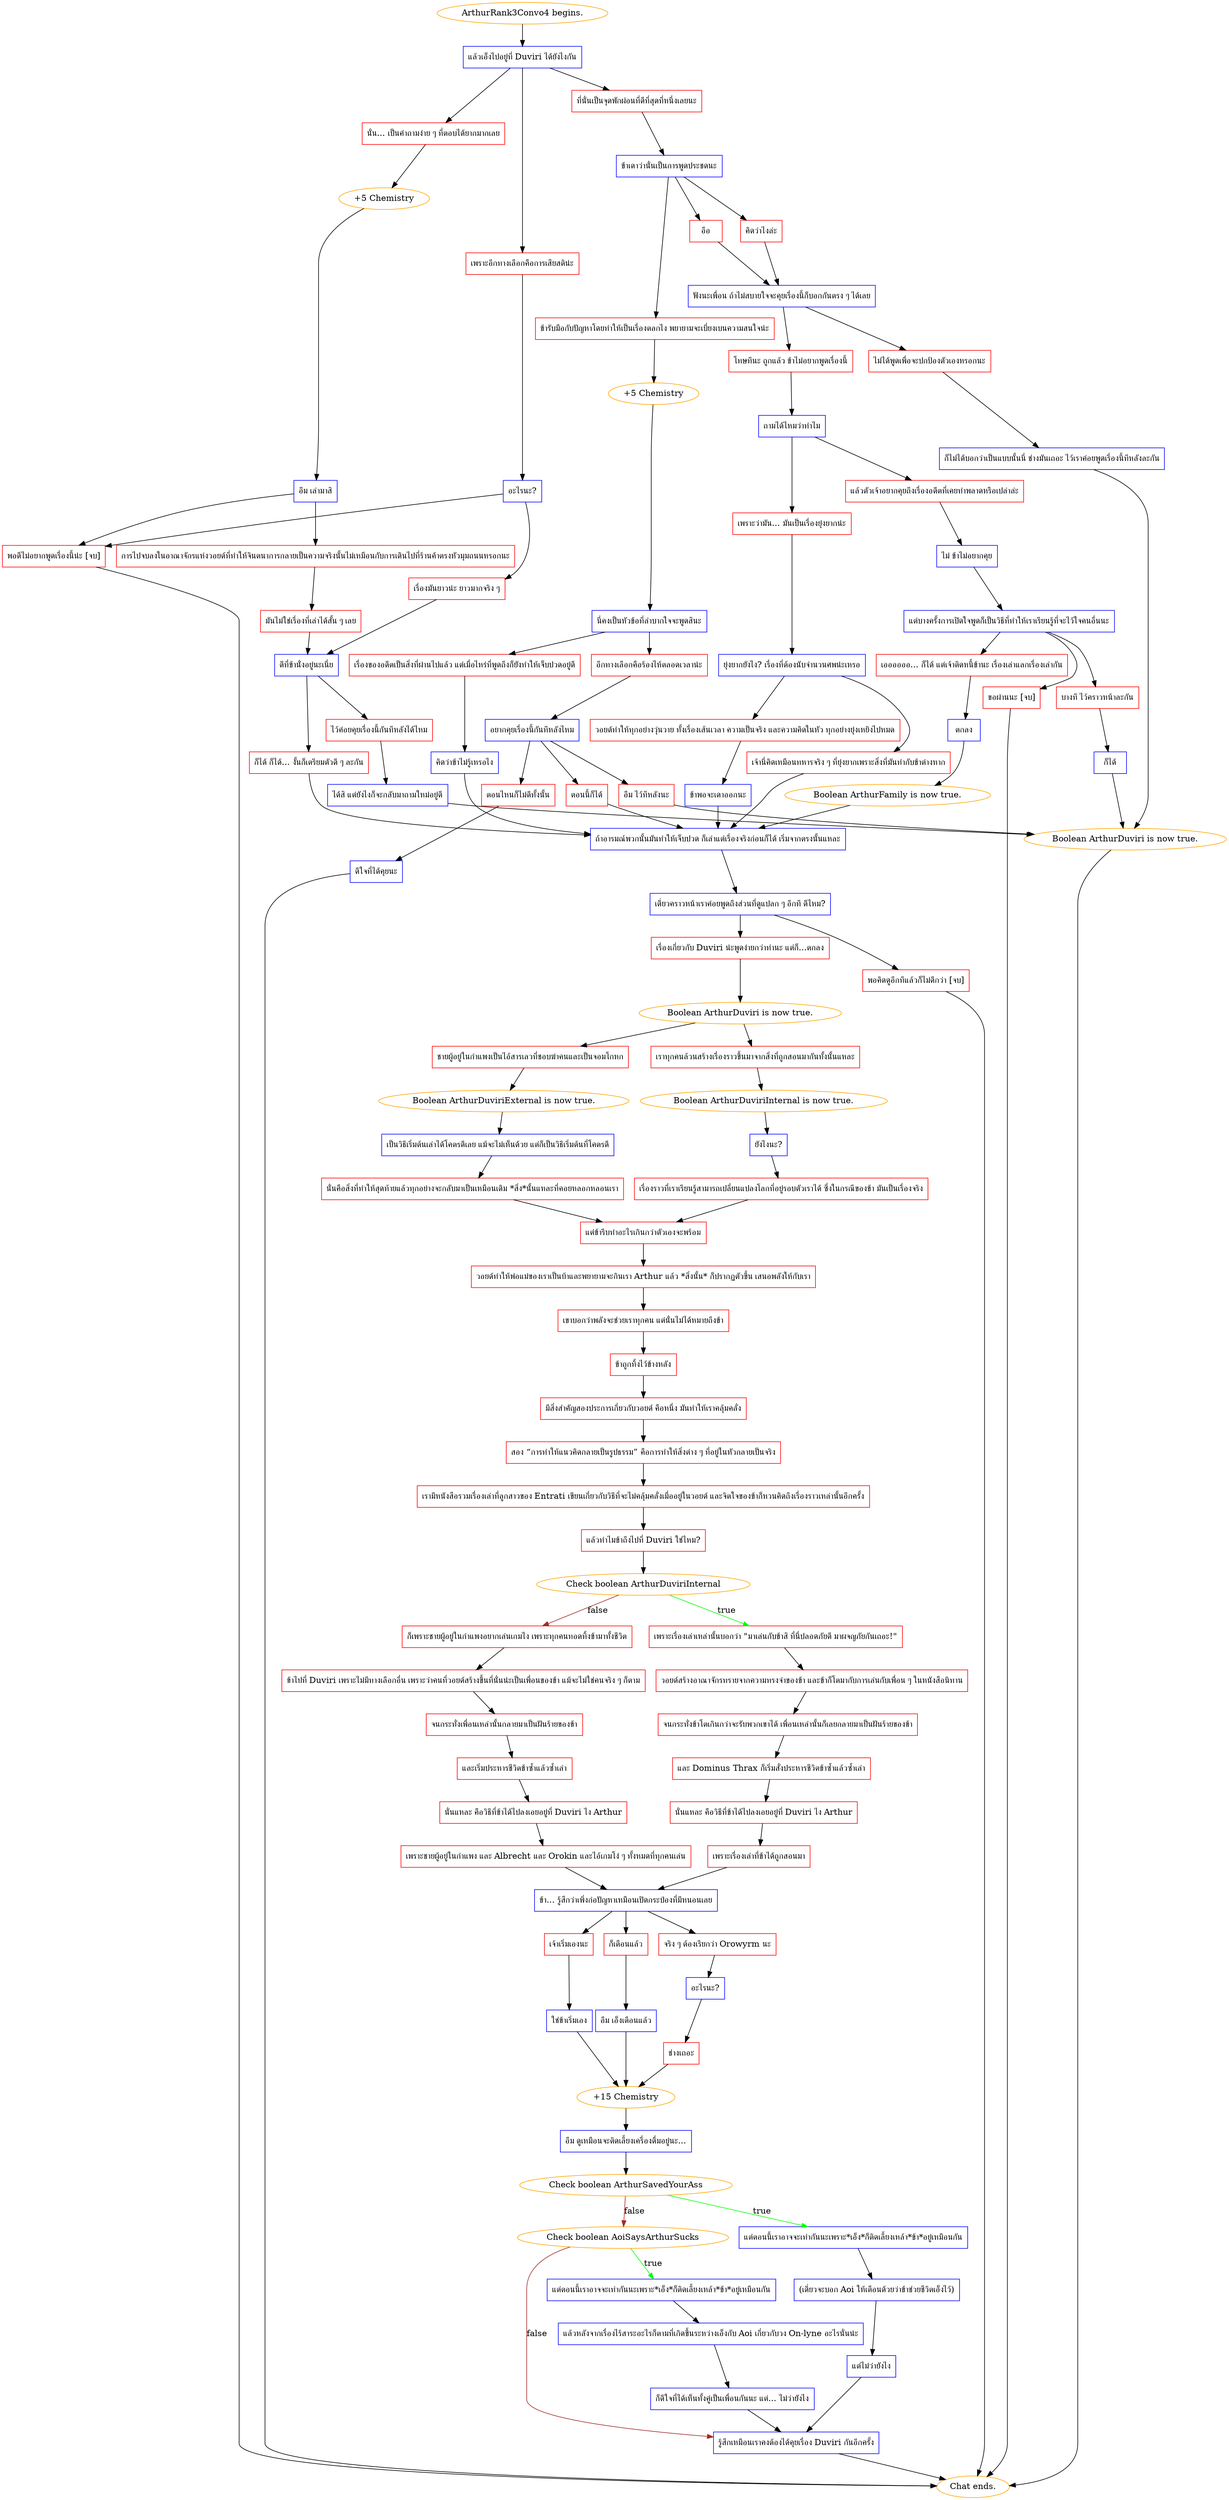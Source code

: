 digraph {
	"ArthurRank3Convo4 begins." [color=orange];
		"ArthurRank3Convo4 begins." -> j3371302843;
	j3371302843 [label="แล้วเอ็งไปอยู่ที่ Duviri ได้ยังไงกัน",shape=box,color=blue];
		j3371302843 -> j3886282106;
		j3371302843 -> j3404237005;
		j3371302843 -> j3567958796;
	j3886282106 [label="นั่น... เป็นคำถามง่าย ๆ ที่ตอบได้ยากมากเลย",shape=box,color=red];
		j3886282106 -> j1773812406;
	j3404237005 [label="เพราะอีกทางเลือกคือการเสียสติน่ะ",shape=box,color=red];
		j3404237005 -> j4038057824;
	j3567958796 [label="ที่นั่นเป็นจุดพักผ่อนที่ดีที่สุดที่หนึ่งเลยนะ",shape=box,color=red];
		j3567958796 -> j2832078796;
	j1773812406 [label="+5 Chemistry",color=orange];
		j1773812406 -> j3095469743;
	j4038057824 [label="อะไรนะ?",shape=box,color=blue];
		j4038057824 -> j3534754118;
		j4038057824 -> j2935051823;
	j2832078796 [label="ข้าเดาว่านั่นเป็นการพูดประชดนะ",shape=box,color=blue];
		j2832078796 -> j4220383740;
		j2832078796 -> j3788621292;
		j2832078796 -> j2240724712;
	j3095469743 [label="อืม เล่ามาสิ",shape=box,color=blue];
		j3095469743 -> j1828015004;
		j3095469743 -> j2935051823;
	j3534754118 [label="เรื่องมันยาวน่ะ ยาวมากจริง ๆ",shape=box,color=red];
		j3534754118 -> j877806159;
	j2935051823 [label="พอดีไม่อยากพูดเรื่องนี้น่ะ [จบ]",shape=box,color=red];
		j2935051823 -> "Chat ends.";
	j4220383740 [label="ข้ารับมือกับปัญหาโดยทำให้เป็นเรื่องตลกไง พยายามจะเบี่ยงเบนความสนใจน่ะ",shape=box,color=red];
		j4220383740 -> j2563196304;
	j3788621292 [label="อือ",shape=box,color=red];
		j3788621292 -> j2221406589;
	j2240724712 [label="คิดว่าไงล่ะ",shape=box,color=red];
		j2240724712 -> j2221406589;
	j1828015004 [label="การไปจบลงในอาณาจักรแห่งวอยด์ที่ทำให้จินตนาการกลายเป็นความจริงนั้นไม่เหมือนกับการเดินไปที่ร้านค้าตรงหัวมุมถนนหรอกนะ",shape=box,color=red];
		j1828015004 -> j433128505;
	j877806159 [label="ดีที่ข้านั่งอยู่นะเนี่ย",shape=box,color=blue];
		j877806159 -> j1550354152;
		j877806159 -> j2921767330;
	"Chat ends." [color=orange];
	j2563196304 [label="+5 Chemistry",color=orange];
		j2563196304 -> j3142947708;
	j2221406589 [label="ฟังนะเพื่อน ถ้าไม่สบายใจจะคุยเรื่องนี้ก็บอกกันตรง ๆ ได้เลย",shape=box,color=blue];
		j2221406589 -> j2223748840;
		j2221406589 -> j83243415;
	j433128505 [label="มันไม่ใช่เรื่องที่เล่าได้สั้น ๆ เลย",shape=box,color=red];
		j433128505 -> j877806159;
	j1550354152 [label="ก็ได้ ก็ได้... งั้นก็เตรียมตัวดี ๆ ละกัน",shape=box,color=red];
		j1550354152 -> j1430332055;
	j2921767330 [label="ไว้ค่อยคุยเรื่องนี้กันทีหลังได้ไหม",shape=box,color=red];
		j2921767330 -> j4126894883;
	j3142947708 [label="นี่คงเป็นหัวข้อที่ลำบากใจจะพูดสินะ",shape=box,color=blue];
		j3142947708 -> j673044183;
		j3142947708 -> j1349163104;
	j2223748840 [label="โทษทีนะ ถูกแล้ว ข้าไม่อยากพูดเรื่องนี้",shape=box,color=red];
		j2223748840 -> j1898584630;
	j83243415 [label="ไม่ได้พูดเพื่อจะปกป้องตัวเองหรอกนะ",shape=box,color=red];
		j83243415 -> j7546714;
	j1430332055 [label="ถ้าอารมณ์พวกนั้นมันทำให้เจ็บปวด ก็เล่าแต่เรื่องจริงก่อนก็ได้ เริ่มจากตรงนั้นแหละ",shape=box,color=blue];
		j1430332055 -> j3454174;
	j4126894883 [label="ได้สิ แต่ยังไงก็จะกลับมาถามใหม่อยู่ดี",shape=box,color=blue];
		j4126894883 -> j1992354670;
	j673044183 [label="เรื่องของอดีตเป็นสิ่งที่ผ่านไปแล้ว แต่เมื่อไหร่ที่พูดถึงก็ยังทำให้เจ็บปวดอยู่ดี",shape=box,color=red];
		j673044183 -> j1657557736;
	j1349163104 [label="อีกทางเลือกคือร้องไห้ตลอดเวลาน่ะ",shape=box,color=red];
		j1349163104 -> j3608293890;
	j1898584630 [label="ถามได้ไหมว่าทำไม",shape=box,color=blue];
		j1898584630 -> j3870039442;
		j1898584630 -> j933794113;
	j7546714 [label="ก็ไม่ได้บอกว่าเป็นแบบนั้นนี่ ช่างมันเถอะ ไว้เราค่อยพูดเรื่องนี้ทีหลังละกัน",shape=box,color=blue];
		j7546714 -> j1992354670;
	j3454174 [label="เดี๋ยวคราวหน้าเราค่อยพูดถึงส่วนที่ดูแปลก ๆ อีกที ดีไหม?",shape=box,color=blue];
		j3454174 -> j3706190209;
		j3454174 -> j1109957026;
	j1992354670 [label="Boolean ArthurDuviri is now true.",color=orange];
		j1992354670 -> "Chat ends.";
	j1657557736 [label="คิดว่าข้าไม่รู้เหรอไง",shape=box,color=blue];
		j1657557736 -> j1430332055;
	j3608293890 [label="อยากคุยเรื่องนี้กันทีหลังไหม",shape=box,color=blue];
		j3608293890 -> j1085247972;
		j3608293890 -> j3854673854;
		j3608293890 -> j29804251;
	j3870039442 [label="เพราะว่ามัน... มันเป็นเรื่องยุ่งยากน่ะ",shape=box,color=red];
		j3870039442 -> j3972131894;
	j933794113 [label="แล้วตัวเจ้าอยากคุยถึงเรื่องอดีตที่เคยทำพลาดหรือเปล่าล่ะ",shape=box,color=red];
		j933794113 -> j3751574660;
	j3706190209 [label="เรื่องเกี่ยวกับ Duviri น่ะพูดง่ายกว่าทำนะ แต่ก็...ตกลง",shape=box,color=red];
		j3706190209 -> j2288046648;
	j1109957026 [label="พอคิดดูอีกทีแล้วก็ไม่ดีกว่า [จบ]",shape=box,color=red];
		j1109957026 -> "Chat ends.";
	j1085247972 [label="ตอนนี้ก็ได้",shape=box,color=red];
		j1085247972 -> j1430332055;
	j3854673854 [label="อืม ไว้ทีหลังนะ",shape=box,color=red];
		j3854673854 -> j1992354670;
	j29804251 [label="ตอนไหนก็ไม่ดีทั้งนั้น",shape=box,color=red];
		j29804251 -> j342924150;
	j3972131894 [label="ยุ่งยากยังไง? เรื่องที่ต้องนับจำนวนศพน่ะเหรอ",shape=box,color=blue];
		j3972131894 -> j985350134;
		j3972131894 -> j492824851;
	j3751574660 [label="ไม่ ข้าไม่อยากคุย",shape=box,color=blue];
		j3751574660 -> j2461972277;
	j2288046648 [label="Boolean ArthurDuviri is now true.",color=orange];
		j2288046648 -> j165704761;
		j2288046648 -> j2834931365;
	j342924150 [label="ดีใจที่ได้คุยนะ",shape=box,color=blue];
		j342924150 -> "Chat ends.";
	j985350134 [label="วอยด์ทำให้ทุกอย่างวุ่นวาย ทั้งเรื่องเส้นเวลา ความเป็นจริง และความคิดในหัว ทุกอย่างยุ่งเหยิงไปหมด",shape=box,color=red];
		j985350134 -> j1679947972;
	j492824851 [label="เจ้านี่คิดเหมือนทหารจริง ๆ ที่ยุ่งยากเพราะสิ่งที่มันทำกับข้าต่างหาก",shape=box,color=red];
		j492824851 -> j1430332055;
	j2461972277 [label="แต่บางครั้งการเปิดใจพูดก็เป็นวิธีที่ทำให้เราเรียนรู้ที่จะไว้ใจคนอื่นนะ",shape=box,color=blue];
		j2461972277 -> j987077824;
		j2461972277 -> j3519085929;
		j2461972277 -> j1172016776;
	j165704761 [label="เราทุกคนล้วนสร้างเรื่องราวขึ้นมาจากสิ่งที่ถูกสอนมากันทั้งนั้นแหละ",shape=box,color=red];
		j165704761 -> j2878568638;
	j2834931365 [label="ชายผู้อยู่ในกำแพงเป็นไอ้สารเลวที่ชอบฆ่าคนและเป็นจอมโกหก",shape=box,color=red];
		j2834931365 -> j2159677100;
	j1679947972 [label="ข้าพอจะเดาออกนะ",shape=box,color=blue];
		j1679947972 -> j1430332055;
	j987077824 [label="เออออออ... ก็ได้ แต่เจ้าติดหนี้ข้านะ เรื่องเล่าแลกเรื่องเล่ากัน",shape=box,color=red];
		j987077824 -> j2580498681;
	j3519085929 [label="บางที ไว้คราวหน้าละกัน",shape=box,color=red];
		j3519085929 -> j1982045892;
	j1172016776 [label="ขอผ่านนะ [จบ]",shape=box,color=red];
		j1172016776 -> "Chat ends.";
	j2878568638 [label="Boolean ArthurDuviriInternal is now true.",color=orange];
		j2878568638 -> j2768071555;
	j2159677100 [label="Boolean ArthurDuviriExternal is now true.",color=orange];
		j2159677100 -> j4290521314;
	j2580498681 [label="ตกลง",shape=box,color=blue];
		j2580498681 -> j2569744886;
	j1982045892 [label="ก็ได้",shape=box,color=blue];
		j1982045892 -> j1992354670;
	j2768071555 [label="ยังไงนะ?",shape=box,color=blue];
		j2768071555 -> j1378182995;
	j4290521314 [label="เป็นวิธีเริ่มต้นเล่าได้โคตรดีเลย แม้จะไม่เห็นด้วย แต่ก็เป็นวิธีเริ่มต้นที่โคตรดี",shape=box,color=blue];
		j4290521314 -> j770700507;
	j2569744886 [label="Boolean ArthurFamily is now true.",color=orange];
		j2569744886 -> j1430332055;
	j1378182995 [label="เรื่องราวที่เราเรียนรู้สามารถเปลี่ยนแปลงโลกที่อยู่รอบตัวเราได้ ซึ่งในกรณีของข้า มันเป็นเรื่องจริง",shape=box,color=red];
		j1378182995 -> j896294374;
	j770700507 [label="นั่นคือสิ่งที่ทำให้สุดท้ายแล้วทุกอย่างจะกลับมาเป็นเหมือนเดิม *สิ่ง*นั้นแหละที่คอยหลอกหลอนเรา",shape=box,color=red];
		j770700507 -> j896294374;
	j896294374 [label="แต่ข้ารีบทำอะไรเกินกว่าตัวเองจะพร้อม",shape=box,color=red];
		j896294374 -> j2347753611;
	j2347753611 [label="วอยด์ทำให้พ่อแม่ของเราเป็นบ้าและพยายามจะกินเรา Arthur แล้ว *สิ่งนั้น* ก็ปรากฏตัวขึ้น เสนอพลังให้กับเรา",shape=box,color=red];
		j2347753611 -> j444453632;
	j444453632 [label="เขาบอกว่าพลังจะช่วยเราทุกคน แต่นั่นไม่ได้หมายถึงข้า",shape=box,color=red];
		j444453632 -> j1622412252;
	j1622412252 [label="ข้าถูกทิ้งไว้ข้างหลัง",shape=box,color=red];
		j1622412252 -> j246735406;
	j246735406 [label="มีสิ่งสำคัญสองประการเกี่ยวกับวอยด์ คือหนึ่ง มันทำให้เราคลุ้มคลั่ง",shape=box,color=red];
		j246735406 -> j3107512750;
	j3107512750 [label="สอง “การทำให้แนวคิดกลายเป็นรูปธรรม” คือการทำให้สิ่งต่าง ๆ ที่อยู่ในหัวกลายเป็นจริง",shape=box,color=red];
		j3107512750 -> j3589830005;
	j3589830005 [label="เรามีหนังสือรวมเรื่องเล่าที่ลูกสาวของ Entrati เขียนเกี่ยวกับวิธีที่จะไม่คลุ้มคลั่งเมื่ออยู่ในวอยด์ และจิตใจของข้าก็หวนคิดถึงเรื่องราวเหล่านั้นอีกครั้ง",shape=box,color=red];
		j3589830005 -> j238527283;
	j238527283 [label="แล้วทำไมข้าถึงไปที่ Duviri ใช่ไหม?",shape=box,color=red];
		j238527283 -> j3129190836;
	j3129190836 [label="Check boolean ArthurDuviriInternal",color=orange];
		j3129190836 -> j2020085239 [label=true,color=green];
		j3129190836 -> j817738268 [label=false,color=brown];
	j2020085239 [label="เพราะเรื่องเล่าเหล่านั้นบอกว่า \"มาเล่นกับข้าสิ ที่นี่ปลอดภัยดี มาผจญภัยกันเถอะ!\"",shape=box,color=red];
		j2020085239 -> j543881637;
	j817738268 [label="ก็เพราะชายผู้อยู่ในกำแพงอยากเล่นเกมไง เพราะทุกคนทอดทิ้งข้ามาทั้งชีวิต",shape=box,color=red];
		j817738268 -> j793031605;
	j543881637 [label="วอยด์สร้างอาณาจักรทรายจากความทรงจำของข้า และข้าก็โตมากับการเล่นกับเพื่อน ๆ ในหนังสือนิทาน",shape=box,color=red];
		j543881637 -> j2192978563;
	j793031605 [label="ข้าไปที่ Duviri เพราะไม่มีทางเลือกอื่น เพราะว่าคนที่วอยด์สร้างขึ้นที่นั่นน่ะเป็นเพื่อนของข้า แม้จะไม่ใช่คนจริง ๆ ก็ตาม",shape=box,color=red];
		j793031605 -> j3618094924;
	j2192978563 [label="จนกระทั่งข้าโตเกินกว่าจะรับพวกเขาได้ เพื่อนเหล่านั้นก็เลยกลายมาเป็นฝันร้ายของข้า",shape=box,color=red];
		j2192978563 -> j3777214693;
	j3618094924 [label="จนกระทั่งเพื่อนเหล่านั้นกลายมาเป็นฝันร้ายของข้า",shape=box,color=red];
		j3618094924 -> j2709681718;
	j3777214693 [label="และ Dominus Thrax ก็เริ่มสั่งประหารชีวิตข้าซ้ำแล้วซ้ำเล่า",shape=box,color=red];
		j3777214693 -> j910921457;
	j2709681718 [label="และเริ่มประหารชีวิตข้าซ้ำแล้วซ้ำเล่า",shape=box,color=red];
		j2709681718 -> j3147872691;
	j910921457 [label="นั่นแหละ คือวิธีที่ข้าได้ไปลงเอยอยู่ที่ Duviri ไง Arthur",shape=box,color=red];
		j910921457 -> j3407083104;
	j3147872691 [label="นั่นแหละ คือวิธีที่ข้าได้ไปลงเอยอยู่ที่ Duviri ไง Arthur",shape=box,color=red];
		j3147872691 -> j2256429370;
	j3407083104 [label="เพราะเรื่องเล่าที่ข้าได้ถูกสอนมา",shape=box,color=red];
		j3407083104 -> j2147111301;
	j2256429370 [label="เพราะชายผู้อยู่ในกำแพง และ Albrecht และ Orokin และไอ้เกมโง่ ๆ ทั้งหมดที่ทุกคนเล่น",shape=box,color=red];
		j2256429370 -> j2147111301;
	j2147111301 [label="ข้า... รู้สึกว่าเพิ่งก่อปัญหาเหมือนเปิดกระป๋องที่มีหนอนเลย",shape=box,color=blue];
		j2147111301 -> j4210573392;
		j2147111301 -> j1456741929;
		j2147111301 -> j2719079072;
	j4210573392 [label="จริง ๆ ต้องเรียกว่า Orowyrm นะ",shape=box,color=red];
		j4210573392 -> j4233882286;
	j1456741929 [label="เจ้าเริ่มเองนะ",shape=box,color=red];
		j1456741929 -> j2296464797;
	j2719079072 [label="ก็เตือนแล้ว",shape=box,color=red];
		j2719079072 -> j3555908441;
	j4233882286 [label="อะไรนะ?",shape=box,color=blue];
		j4233882286 -> j3419741669;
	j2296464797 [label="ใช่ข้าเริ่มเอง",shape=box,color=blue];
		j2296464797 -> j2380881061;
	j3555908441 [label="อืม เอ็งเตือนแล้ว",shape=box,color=blue];
		j3555908441 -> j2380881061;
	j3419741669 [label="ช่างเถอะ",shape=box,color=red];
		j3419741669 -> j2380881061;
	j2380881061 [label="+15 Chemistry",color=orange];
		j2380881061 -> j3192015338;
	j3192015338 [label="อืม ดูเหมือนจะติดเลี้ยงเครื่องดื่มอยู่นะ...",shape=box,color=blue];
		j3192015338 -> j3425600581;
	j3425600581 [label="Check boolean ArthurSavedYourAss",color=orange];
		j3425600581 -> j3113657644 [label=true,color=green];
		j3425600581 -> j75274710 [label=false,color=brown];
	j3113657644 [label="แต่ตอนนี้เราอาจจะเท่ากันนะเพราะ*เอ็ง*ก็ติดเลี้ยงเหล้า*ข้า*อยู่เหมือนกัน",shape=box,color=blue];
		j3113657644 -> j327245061;
	j75274710 [label="Check boolean AoiSaysArthurSucks",color=orange];
		j75274710 -> j622770707 [label=true,color=green];
		j75274710 -> j590937062 [label=false,color=brown];
	j327245061 [label="(เดี๋ยวจะบอก Aoi ให้เตือนด้วยว่าข้าช่วยชีวิตเอ็งไว้)",shape=box,color=blue];
		j327245061 -> j919117604;
	j622770707 [label="แต่ตอนนี้เราอาจจะเท่ากันนะเพราะ*เอ็ง*ก็ติดเลี้ยงเหล้า*ข้า*อยู่เหมือนกัน",shape=box,color=blue];
		j622770707 -> j3321045849;
	j590937062 [label="รู้สึกเหมือนเราคงต้องได้คุยเรื่อง Duviri กันอีกครั้ง",shape=box,color=blue];
		j590937062 -> "Chat ends.";
	j919117604 [label="แต่ไม่ว่ายังไง",shape=box,color=blue];
		j919117604 -> j590937062;
	j3321045849 [label="แล้วหลังจากเรื่องไร้สาระอะไรก็ตามที่เกิดขึ้นระหว่างเอ็งกับ Aoi เกี่ยวกับวง On-lyne อะไรนั่นน่ะ",shape=box,color=blue];
		j3321045849 -> j4285242558;
	j4285242558 [label="ก็ดีใจที่ได้เห็นทั้งคู่เป็นเพื่อนกันนะ แต่... ไม่ว่ายังไง",shape=box,color=blue];
		j4285242558 -> j590937062;
}